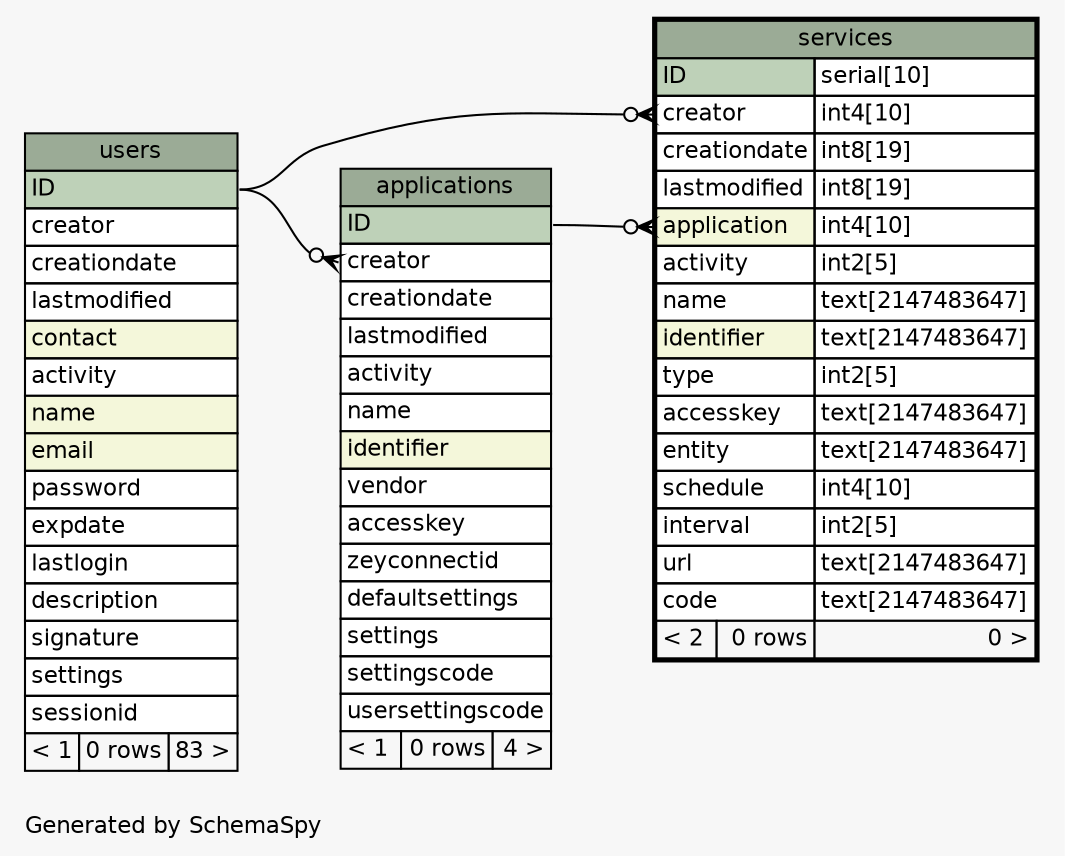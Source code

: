 // dot 2.38.0 on Windows 8.1 6.3
// SchemaSpy rev 590
digraph "oneDegreeRelationshipsDiagram" {
  graph [
    rankdir="RL"
    bgcolor="#f7f7f7"
    label="\nGenerated by SchemaSpy"
    labeljust="l"
    nodesep="0.18"
    ranksep="0.46"
    fontname="Helvetica"
    fontsize="11"
  ];
  node [
    fontname="Helvetica"
    fontsize="11"
    shape="plaintext"
  ];
  edge [
    arrowsize="0.8"
  ];
  "applications":"creator":w -> "users":"ID":e [arrowhead=none dir=back arrowtail=crowodot];
  "services":"application":w -> "applications":"ID":e [arrowhead=none dir=back arrowtail=crowodot];
  "services":"creator":w -> "users":"ID":e [arrowhead=none dir=back arrowtail=crowodot];
  "applications" [
    label=<
    <TABLE BORDER="0" CELLBORDER="1" CELLSPACING="0" BGCOLOR="#ffffff">
      <TR><TD COLSPAN="3" BGCOLOR="#9bab96" ALIGN="CENTER">applications</TD></TR>
      <TR><TD PORT="ID" COLSPAN="3" BGCOLOR="#bed1b8" ALIGN="LEFT">ID</TD></TR>
      <TR><TD PORT="creator" COLSPAN="3" ALIGN="LEFT">creator</TD></TR>
      <TR><TD PORT="creationdate" COLSPAN="3" ALIGN="LEFT">creationdate</TD></TR>
      <TR><TD PORT="lastmodified" COLSPAN="3" ALIGN="LEFT">lastmodified</TD></TR>
      <TR><TD PORT="activity" COLSPAN="3" ALIGN="LEFT">activity</TD></TR>
      <TR><TD PORT="name" COLSPAN="3" ALIGN="LEFT">name</TD></TR>
      <TR><TD PORT="identifier" COLSPAN="3" BGCOLOR="#f4f7da" ALIGN="LEFT">identifier</TD></TR>
      <TR><TD PORT="vendor" COLSPAN="3" ALIGN="LEFT">vendor</TD></TR>
      <TR><TD PORT="accesskey" COLSPAN="3" ALIGN="LEFT">accesskey</TD></TR>
      <TR><TD PORT="zeyconnectid" COLSPAN="3" ALIGN="LEFT">zeyconnectid</TD></TR>
      <TR><TD PORT="defaultsettings" COLSPAN="3" ALIGN="LEFT">defaultsettings</TD></TR>
      <TR><TD PORT="settings" COLSPAN="3" ALIGN="LEFT">settings</TD></TR>
      <TR><TD PORT="settingscode" COLSPAN="3" ALIGN="LEFT">settingscode</TD></TR>
      <TR><TD PORT="usersettingscode" COLSPAN="3" ALIGN="LEFT">usersettingscode</TD></TR>
      <TR><TD ALIGN="LEFT" BGCOLOR="#f7f7f7">&lt; 1</TD><TD ALIGN="RIGHT" BGCOLOR="#f7f7f7">0 rows</TD><TD ALIGN="RIGHT" BGCOLOR="#f7f7f7">4 &gt;</TD></TR>
    </TABLE>>
    URL="applications.html"
    tooltip="applications"
  ];
  "services" [
    label=<
    <TABLE BORDER="2" CELLBORDER="1" CELLSPACING="0" BGCOLOR="#ffffff">
      <TR><TD COLSPAN="3" BGCOLOR="#9bab96" ALIGN="CENTER">services</TD></TR>
      <TR><TD PORT="ID" COLSPAN="2" BGCOLOR="#bed1b8" ALIGN="LEFT">ID</TD><TD PORT="ID.type" ALIGN="LEFT">serial[10]</TD></TR>
      <TR><TD PORT="creator" COLSPAN="2" ALIGN="LEFT">creator</TD><TD PORT="creator.type" ALIGN="LEFT">int4[10]</TD></TR>
      <TR><TD PORT="creationdate" COLSPAN="2" ALIGN="LEFT">creationdate</TD><TD PORT="creationdate.type" ALIGN="LEFT">int8[19]</TD></TR>
      <TR><TD PORT="lastmodified" COLSPAN="2" ALIGN="LEFT">lastmodified</TD><TD PORT="lastmodified.type" ALIGN="LEFT">int8[19]</TD></TR>
      <TR><TD PORT="application" COLSPAN="2" BGCOLOR="#f4f7da" ALIGN="LEFT">application</TD><TD PORT="application.type" ALIGN="LEFT">int4[10]</TD></TR>
      <TR><TD PORT="activity" COLSPAN="2" ALIGN="LEFT">activity</TD><TD PORT="activity.type" ALIGN="LEFT">int2[5]</TD></TR>
      <TR><TD PORT="name" COLSPAN="2" ALIGN="LEFT">name</TD><TD PORT="name.type" ALIGN="LEFT">text[2147483647]</TD></TR>
      <TR><TD PORT="identifier" COLSPAN="2" BGCOLOR="#f4f7da" ALIGN="LEFT">identifier</TD><TD PORT="identifier.type" ALIGN="LEFT">text[2147483647]</TD></TR>
      <TR><TD PORT="type" COLSPAN="2" ALIGN="LEFT">type</TD><TD PORT="type.type" ALIGN="LEFT">int2[5]</TD></TR>
      <TR><TD PORT="accesskey" COLSPAN="2" ALIGN="LEFT">accesskey</TD><TD PORT="accesskey.type" ALIGN="LEFT">text[2147483647]</TD></TR>
      <TR><TD PORT="entity" COLSPAN="2" ALIGN="LEFT">entity</TD><TD PORT="entity.type" ALIGN="LEFT">text[2147483647]</TD></TR>
      <TR><TD PORT="schedule" COLSPAN="2" ALIGN="LEFT">schedule</TD><TD PORT="schedule.type" ALIGN="LEFT">int4[10]</TD></TR>
      <TR><TD PORT="interval" COLSPAN="2" ALIGN="LEFT">interval</TD><TD PORT="interval.type" ALIGN="LEFT">int2[5]</TD></TR>
      <TR><TD PORT="url" COLSPAN="2" ALIGN="LEFT">url</TD><TD PORT="url.type" ALIGN="LEFT">text[2147483647]</TD></TR>
      <TR><TD PORT="code" COLSPAN="2" ALIGN="LEFT">code</TD><TD PORT="code.type" ALIGN="LEFT">text[2147483647]</TD></TR>
      <TR><TD ALIGN="LEFT" BGCOLOR="#f7f7f7">&lt; 2</TD><TD ALIGN="RIGHT" BGCOLOR="#f7f7f7">0 rows</TD><TD ALIGN="RIGHT" BGCOLOR="#f7f7f7">0 &gt;</TD></TR>
    </TABLE>>
    URL="services.html"
    tooltip="services"
  ];
  "users" [
    label=<
    <TABLE BORDER="0" CELLBORDER="1" CELLSPACING="0" BGCOLOR="#ffffff">
      <TR><TD COLSPAN="3" BGCOLOR="#9bab96" ALIGN="CENTER">users</TD></TR>
      <TR><TD PORT="ID" COLSPAN="3" BGCOLOR="#bed1b8" ALIGN="LEFT">ID</TD></TR>
      <TR><TD PORT="creator" COLSPAN="3" ALIGN="LEFT">creator</TD></TR>
      <TR><TD PORT="creationdate" COLSPAN="3" ALIGN="LEFT">creationdate</TD></TR>
      <TR><TD PORT="lastmodified" COLSPAN="3" ALIGN="LEFT">lastmodified</TD></TR>
      <TR><TD PORT="contact" COLSPAN="3" BGCOLOR="#f4f7da" ALIGN="LEFT">contact</TD></TR>
      <TR><TD PORT="activity" COLSPAN="3" ALIGN="LEFT">activity</TD></TR>
      <TR><TD PORT="name" COLSPAN="3" BGCOLOR="#f4f7da" ALIGN="LEFT">name</TD></TR>
      <TR><TD PORT="email" COLSPAN="3" BGCOLOR="#f4f7da" ALIGN="LEFT">email</TD></TR>
      <TR><TD PORT="password" COLSPAN="3" ALIGN="LEFT">password</TD></TR>
      <TR><TD PORT="expdate" COLSPAN="3" ALIGN="LEFT">expdate</TD></TR>
      <TR><TD PORT="lastlogin" COLSPAN="3" ALIGN="LEFT">lastlogin</TD></TR>
      <TR><TD PORT="description" COLSPAN="3" ALIGN="LEFT">description</TD></TR>
      <TR><TD PORT="signature" COLSPAN="3" ALIGN="LEFT">signature</TD></TR>
      <TR><TD PORT="settings" COLSPAN="3" ALIGN="LEFT">settings</TD></TR>
      <TR><TD PORT="sessionid" COLSPAN="3" ALIGN="LEFT">sessionid</TD></TR>
      <TR><TD ALIGN="LEFT" BGCOLOR="#f7f7f7">&lt; 1</TD><TD ALIGN="RIGHT" BGCOLOR="#f7f7f7">0 rows</TD><TD ALIGN="RIGHT" BGCOLOR="#f7f7f7">83 &gt;</TD></TR>
    </TABLE>>
    URL="users.html"
    tooltip="users"
  ];
}
